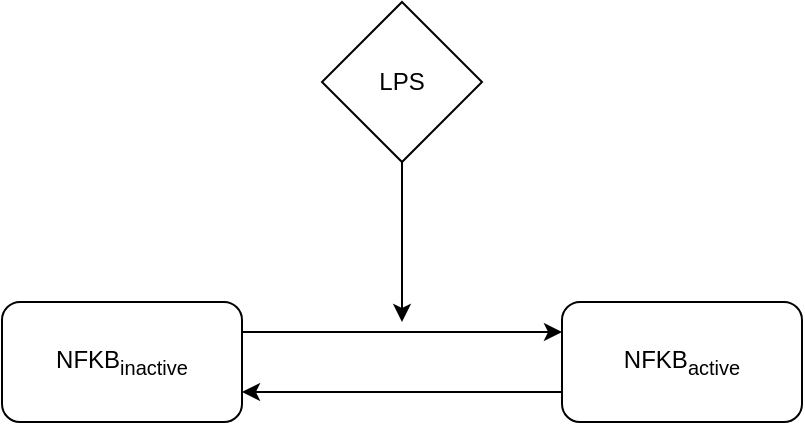 <mxfile version="24.0.4" type="device">
  <diagram name="Page-1" id="429lVlWvXwl7rx9JId-R">
    <mxGraphModel dx="1114" dy="1027" grid="1" gridSize="10" guides="1" tooltips="1" connect="1" arrows="1" fold="1" page="1" pageScale="1" pageWidth="850" pageHeight="1100" math="0" shadow="0">
      <root>
        <mxCell id="0" />
        <mxCell id="1" parent="0" />
        <mxCell id="dwdCwsMFVUOyMxjOhylO-1" value="NFKB&lt;sub&gt;inactive&lt;/sub&gt;" style="rounded=1;whiteSpace=wrap;html=1;" parent="1" vertex="1">
          <mxGeometry x="160" y="460" width="120" height="60" as="geometry" />
        </mxCell>
        <mxCell id="dwdCwsMFVUOyMxjOhylO-2" value="NFKB&lt;sub&gt;active&lt;/sub&gt;" style="rounded=1;whiteSpace=wrap;html=1;" parent="1" vertex="1">
          <mxGeometry x="440" y="460" width="120" height="60" as="geometry" />
        </mxCell>
        <mxCell id="dwdCwsMFVUOyMxjOhylO-3" value="" style="endArrow=none;html=1;rounded=0;exitX=1;exitY=0.25;exitDx=0;exitDy=0;endFill=0;" parent="1" source="dwdCwsMFVUOyMxjOhylO-1" edge="1">
          <mxGeometry width="50" height="50" relative="1" as="geometry">
            <mxPoint x="270" y="570" as="sourcePoint" />
            <mxPoint x="360" y="475" as="targetPoint" />
            <Array as="points" />
          </mxGeometry>
        </mxCell>
        <mxCell id="dwdCwsMFVUOyMxjOhylO-4" value="" style="endArrow=classic;html=1;rounded=0;exitX=0;exitY=0.75;exitDx=0;exitDy=0;entryX=1;entryY=0.75;entryDx=0;entryDy=0;" parent="1" source="dwdCwsMFVUOyMxjOhylO-2" target="dwdCwsMFVUOyMxjOhylO-1" edge="1">
          <mxGeometry width="50" height="50" relative="1" as="geometry">
            <mxPoint x="290" y="485" as="sourcePoint" />
            <mxPoint x="350" y="530" as="targetPoint" />
          </mxGeometry>
        </mxCell>
        <mxCell id="dwdCwsMFVUOyMxjOhylO-5" value="LPS" style="rhombus;whiteSpace=wrap;html=1;" parent="1" vertex="1">
          <mxGeometry x="320" y="310" width="80" height="80" as="geometry" />
        </mxCell>
        <mxCell id="dwdCwsMFVUOyMxjOhylO-6" value="" style="endArrow=classic;html=1;rounded=0;exitX=0.5;exitY=1;exitDx=0;exitDy=0;" parent="1" source="dwdCwsMFVUOyMxjOhylO-5" edge="1">
          <mxGeometry width="50" height="50" relative="1" as="geometry">
            <mxPoint x="280" y="570" as="sourcePoint" />
            <mxPoint x="360" y="470" as="targetPoint" />
          </mxGeometry>
        </mxCell>
        <mxCell id="dwdCwsMFVUOyMxjOhylO-7" value="" style="endArrow=classic;html=1;rounded=0;entryX=0;entryY=0.25;entryDx=0;entryDy=0;" parent="1" target="dwdCwsMFVUOyMxjOhylO-2" edge="1">
          <mxGeometry width="50" height="50" relative="1" as="geometry">
            <mxPoint x="360" y="475" as="sourcePoint" />
            <mxPoint x="360" y="485" as="targetPoint" />
            <Array as="points" />
          </mxGeometry>
        </mxCell>
      </root>
    </mxGraphModel>
  </diagram>
</mxfile>
